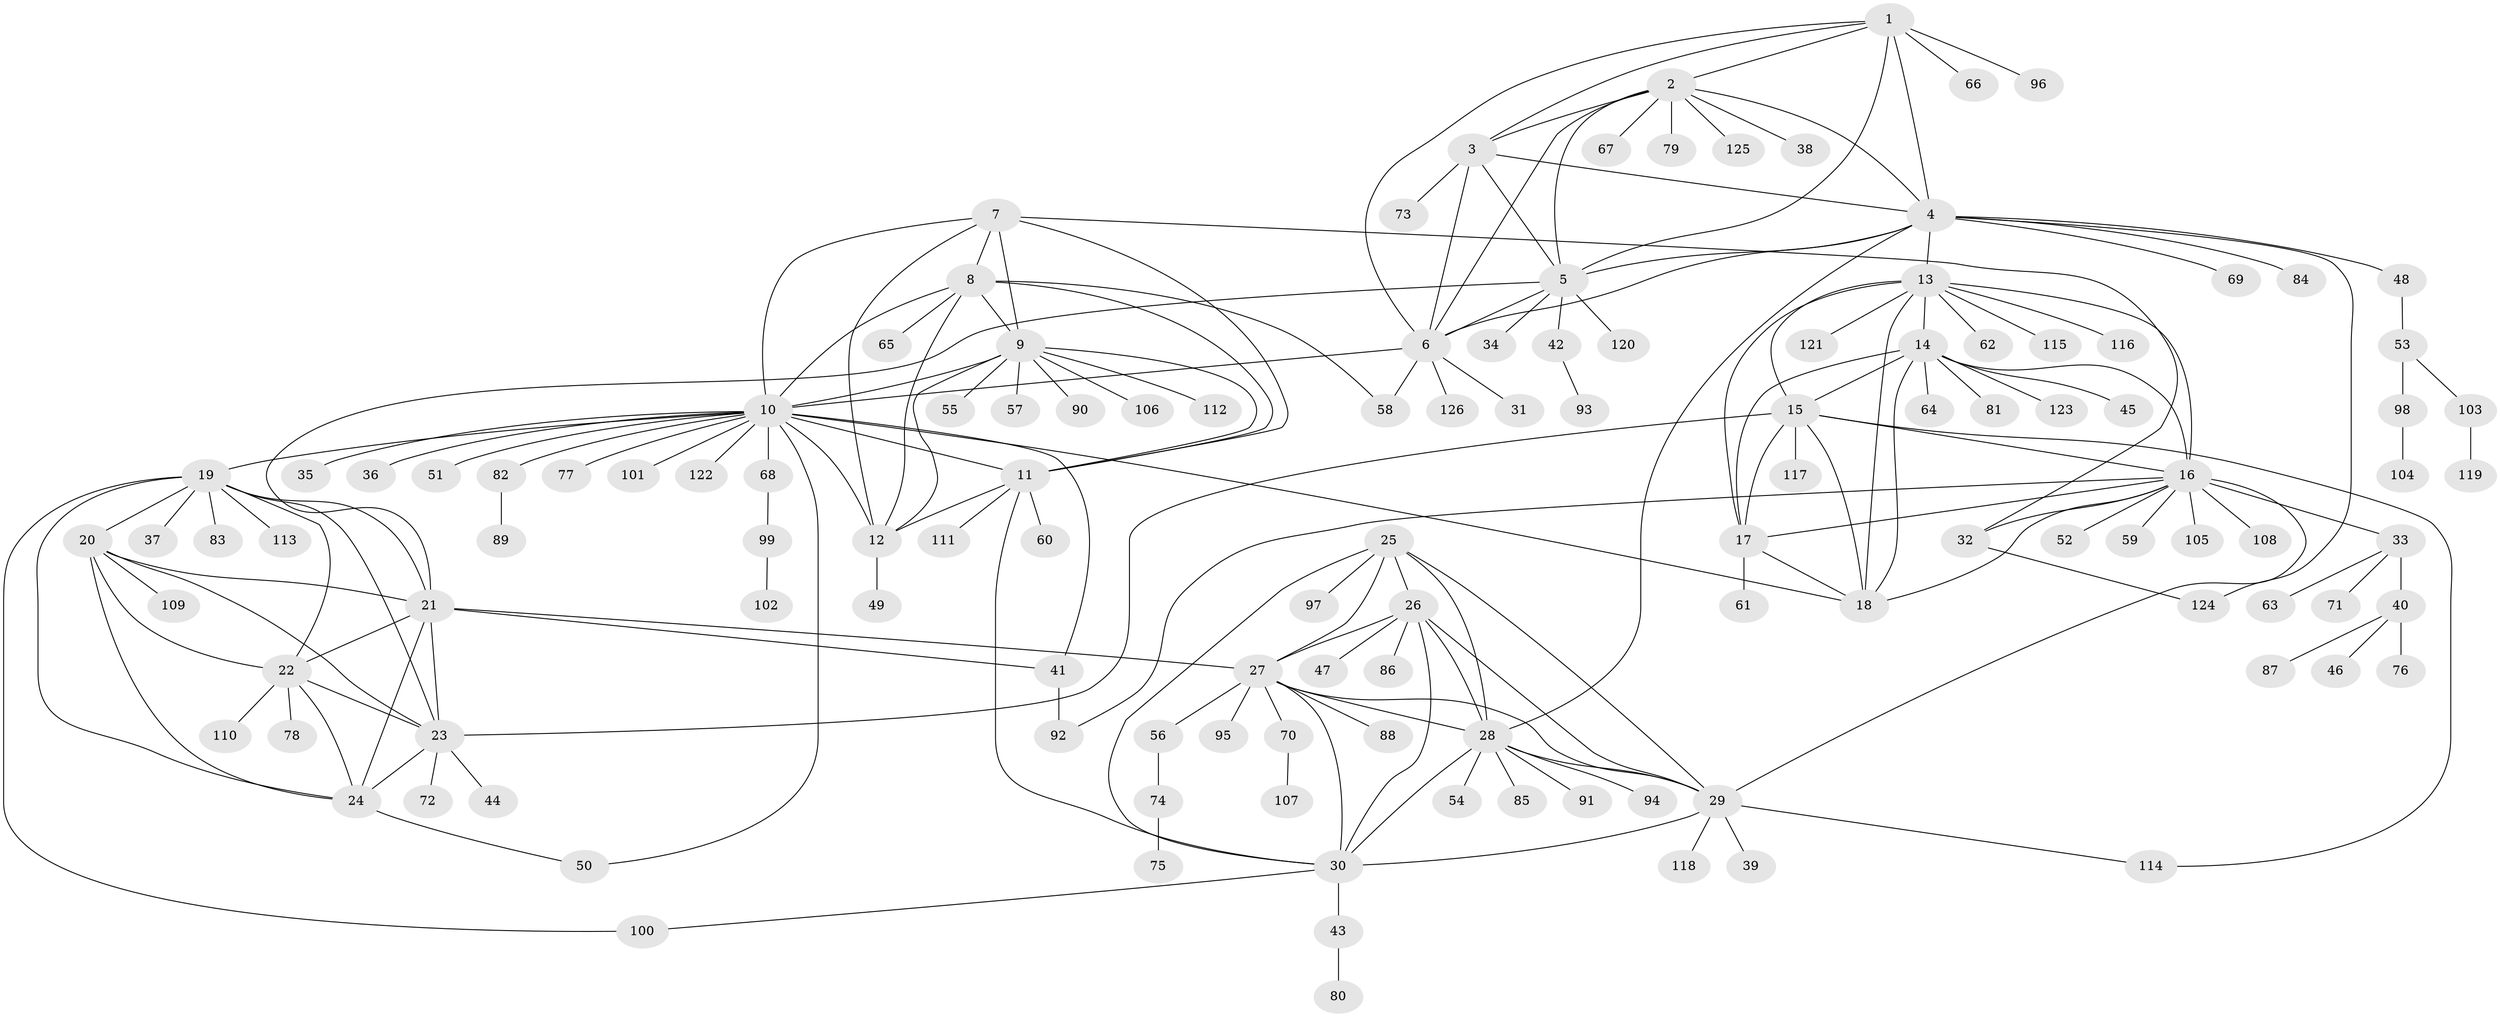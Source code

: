 // Generated by graph-tools (version 1.1) at 2025/26/03/09/25 03:26:45]
// undirected, 126 vertices, 189 edges
graph export_dot {
graph [start="1"]
  node [color=gray90,style=filled];
  1;
  2;
  3;
  4;
  5;
  6;
  7;
  8;
  9;
  10;
  11;
  12;
  13;
  14;
  15;
  16;
  17;
  18;
  19;
  20;
  21;
  22;
  23;
  24;
  25;
  26;
  27;
  28;
  29;
  30;
  31;
  32;
  33;
  34;
  35;
  36;
  37;
  38;
  39;
  40;
  41;
  42;
  43;
  44;
  45;
  46;
  47;
  48;
  49;
  50;
  51;
  52;
  53;
  54;
  55;
  56;
  57;
  58;
  59;
  60;
  61;
  62;
  63;
  64;
  65;
  66;
  67;
  68;
  69;
  70;
  71;
  72;
  73;
  74;
  75;
  76;
  77;
  78;
  79;
  80;
  81;
  82;
  83;
  84;
  85;
  86;
  87;
  88;
  89;
  90;
  91;
  92;
  93;
  94;
  95;
  96;
  97;
  98;
  99;
  100;
  101;
  102;
  103;
  104;
  105;
  106;
  107;
  108;
  109;
  110;
  111;
  112;
  113;
  114;
  115;
  116;
  117;
  118;
  119;
  120;
  121;
  122;
  123;
  124;
  125;
  126;
  1 -- 2;
  1 -- 3;
  1 -- 4;
  1 -- 5;
  1 -- 6;
  1 -- 66;
  1 -- 96;
  2 -- 3;
  2 -- 4;
  2 -- 5;
  2 -- 6;
  2 -- 38;
  2 -- 67;
  2 -- 79;
  2 -- 125;
  3 -- 4;
  3 -- 5;
  3 -- 6;
  3 -- 73;
  4 -- 5;
  4 -- 6;
  4 -- 13;
  4 -- 28;
  4 -- 48;
  4 -- 69;
  4 -- 84;
  4 -- 124;
  5 -- 6;
  5 -- 21;
  5 -- 34;
  5 -- 42;
  5 -- 120;
  6 -- 10;
  6 -- 31;
  6 -- 58;
  6 -- 126;
  7 -- 8;
  7 -- 9;
  7 -- 10;
  7 -- 11;
  7 -- 12;
  7 -- 32;
  8 -- 9;
  8 -- 10;
  8 -- 11;
  8 -- 12;
  8 -- 58;
  8 -- 65;
  9 -- 10;
  9 -- 11;
  9 -- 12;
  9 -- 55;
  9 -- 57;
  9 -- 90;
  9 -- 106;
  9 -- 112;
  10 -- 11;
  10 -- 12;
  10 -- 18;
  10 -- 19;
  10 -- 35;
  10 -- 36;
  10 -- 41;
  10 -- 50;
  10 -- 51;
  10 -- 68;
  10 -- 77;
  10 -- 82;
  10 -- 101;
  10 -- 122;
  11 -- 12;
  11 -- 30;
  11 -- 60;
  11 -- 111;
  12 -- 49;
  13 -- 14;
  13 -- 15;
  13 -- 16;
  13 -- 17;
  13 -- 18;
  13 -- 62;
  13 -- 115;
  13 -- 116;
  13 -- 121;
  14 -- 15;
  14 -- 16;
  14 -- 17;
  14 -- 18;
  14 -- 45;
  14 -- 64;
  14 -- 81;
  14 -- 123;
  15 -- 16;
  15 -- 17;
  15 -- 18;
  15 -- 23;
  15 -- 114;
  15 -- 117;
  16 -- 17;
  16 -- 18;
  16 -- 29;
  16 -- 32;
  16 -- 33;
  16 -- 52;
  16 -- 59;
  16 -- 92;
  16 -- 105;
  16 -- 108;
  17 -- 18;
  17 -- 61;
  19 -- 20;
  19 -- 21;
  19 -- 22;
  19 -- 23;
  19 -- 24;
  19 -- 37;
  19 -- 83;
  19 -- 100;
  19 -- 113;
  20 -- 21;
  20 -- 22;
  20 -- 23;
  20 -- 24;
  20 -- 109;
  21 -- 22;
  21 -- 23;
  21 -- 24;
  21 -- 27;
  21 -- 41;
  22 -- 23;
  22 -- 24;
  22 -- 78;
  22 -- 110;
  23 -- 24;
  23 -- 44;
  23 -- 72;
  24 -- 50;
  25 -- 26;
  25 -- 27;
  25 -- 28;
  25 -- 29;
  25 -- 30;
  25 -- 97;
  26 -- 27;
  26 -- 28;
  26 -- 29;
  26 -- 30;
  26 -- 47;
  26 -- 86;
  27 -- 28;
  27 -- 29;
  27 -- 30;
  27 -- 56;
  27 -- 70;
  27 -- 88;
  27 -- 95;
  28 -- 29;
  28 -- 30;
  28 -- 54;
  28 -- 85;
  28 -- 91;
  28 -- 94;
  29 -- 30;
  29 -- 39;
  29 -- 114;
  29 -- 118;
  30 -- 43;
  30 -- 100;
  32 -- 124;
  33 -- 40;
  33 -- 63;
  33 -- 71;
  40 -- 46;
  40 -- 76;
  40 -- 87;
  41 -- 92;
  42 -- 93;
  43 -- 80;
  48 -- 53;
  53 -- 98;
  53 -- 103;
  56 -- 74;
  68 -- 99;
  70 -- 107;
  74 -- 75;
  82 -- 89;
  98 -- 104;
  99 -- 102;
  103 -- 119;
}
